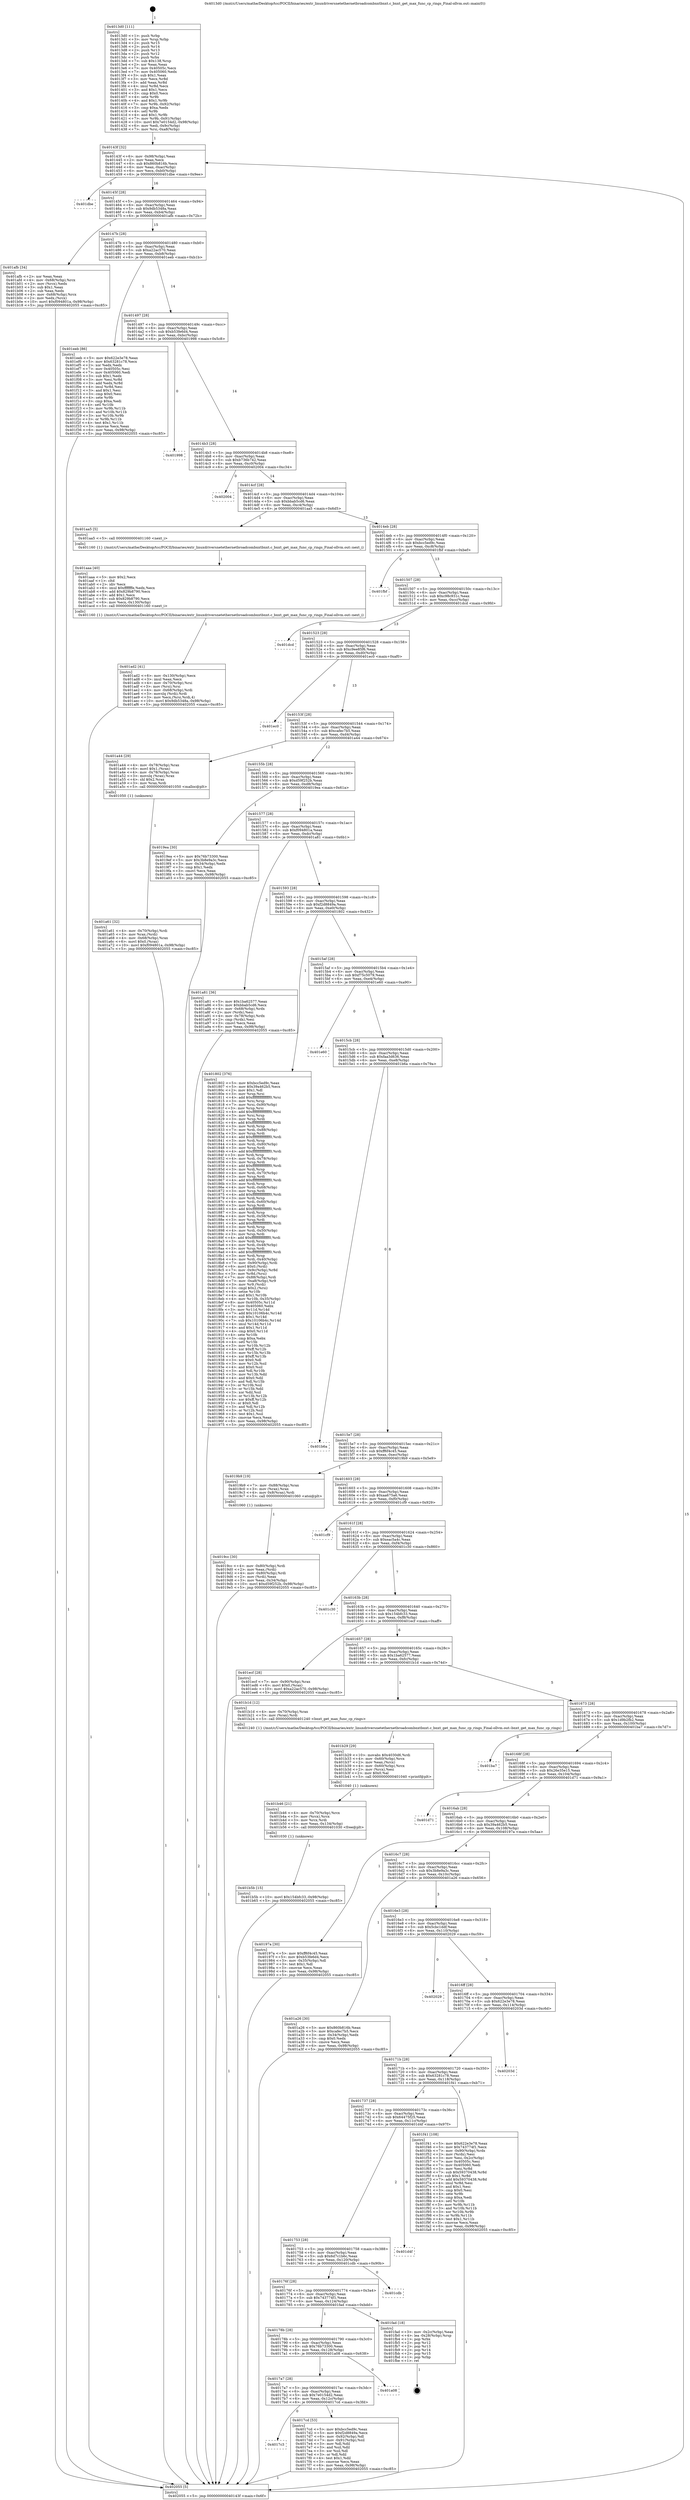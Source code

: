 digraph "0x4013d0" {
  label = "0x4013d0 (/mnt/c/Users/mathe/Desktop/tcc/POCII/binaries/extr_linuxdriversnetethernetbroadcombnxtbnxt.c_bnxt_get_max_func_cp_rings_Final-ollvm.out::main(0))"
  labelloc = "t"
  node[shape=record]

  Entry [label="",width=0.3,height=0.3,shape=circle,fillcolor=black,style=filled]
  "0x40143f" [label="{
     0x40143f [32]\l
     | [instrs]\l
     &nbsp;&nbsp;0x40143f \<+6\>: mov -0x98(%rbp),%eax\l
     &nbsp;&nbsp;0x401445 \<+2\>: mov %eax,%ecx\l
     &nbsp;&nbsp;0x401447 \<+6\>: sub $0x860b816b,%ecx\l
     &nbsp;&nbsp;0x40144d \<+6\>: mov %eax,-0xac(%rbp)\l
     &nbsp;&nbsp;0x401453 \<+6\>: mov %ecx,-0xb0(%rbp)\l
     &nbsp;&nbsp;0x401459 \<+6\>: je 0000000000401dbe \<main+0x9ee\>\l
  }"]
  "0x401dbe" [label="{
     0x401dbe\l
  }", style=dashed]
  "0x40145f" [label="{
     0x40145f [28]\l
     | [instrs]\l
     &nbsp;&nbsp;0x40145f \<+5\>: jmp 0000000000401464 \<main+0x94\>\l
     &nbsp;&nbsp;0x401464 \<+6\>: mov -0xac(%rbp),%eax\l
     &nbsp;&nbsp;0x40146a \<+5\>: sub $0x9db5348a,%eax\l
     &nbsp;&nbsp;0x40146f \<+6\>: mov %eax,-0xb4(%rbp)\l
     &nbsp;&nbsp;0x401475 \<+6\>: je 0000000000401afb \<main+0x72b\>\l
  }"]
  Exit [label="",width=0.3,height=0.3,shape=circle,fillcolor=black,style=filled,peripheries=2]
  "0x401afb" [label="{
     0x401afb [34]\l
     | [instrs]\l
     &nbsp;&nbsp;0x401afb \<+2\>: xor %eax,%eax\l
     &nbsp;&nbsp;0x401afd \<+4\>: mov -0x68(%rbp),%rcx\l
     &nbsp;&nbsp;0x401b01 \<+2\>: mov (%rcx),%edx\l
     &nbsp;&nbsp;0x401b03 \<+3\>: sub $0x1,%eax\l
     &nbsp;&nbsp;0x401b06 \<+2\>: sub %eax,%edx\l
     &nbsp;&nbsp;0x401b08 \<+4\>: mov -0x68(%rbp),%rcx\l
     &nbsp;&nbsp;0x401b0c \<+2\>: mov %edx,(%rcx)\l
     &nbsp;&nbsp;0x401b0e \<+10\>: movl $0xf094801a,-0x98(%rbp)\l
     &nbsp;&nbsp;0x401b18 \<+5\>: jmp 0000000000402055 \<main+0xc85\>\l
  }"]
  "0x40147b" [label="{
     0x40147b [28]\l
     | [instrs]\l
     &nbsp;&nbsp;0x40147b \<+5\>: jmp 0000000000401480 \<main+0xb0\>\l
     &nbsp;&nbsp;0x401480 \<+6\>: mov -0xac(%rbp),%eax\l
     &nbsp;&nbsp;0x401486 \<+5\>: sub $0xa22ac570,%eax\l
     &nbsp;&nbsp;0x40148b \<+6\>: mov %eax,-0xb8(%rbp)\l
     &nbsp;&nbsp;0x401491 \<+6\>: je 0000000000401eeb \<main+0xb1b\>\l
  }"]
  "0x401b5b" [label="{
     0x401b5b [15]\l
     | [instrs]\l
     &nbsp;&nbsp;0x401b5b \<+10\>: movl $0x154bfc33,-0x98(%rbp)\l
     &nbsp;&nbsp;0x401b65 \<+5\>: jmp 0000000000402055 \<main+0xc85\>\l
  }"]
  "0x401eeb" [label="{
     0x401eeb [86]\l
     | [instrs]\l
     &nbsp;&nbsp;0x401eeb \<+5\>: mov $0x622e3e78,%eax\l
     &nbsp;&nbsp;0x401ef0 \<+5\>: mov $0x63281c78,%ecx\l
     &nbsp;&nbsp;0x401ef5 \<+2\>: xor %edx,%edx\l
     &nbsp;&nbsp;0x401ef7 \<+7\>: mov 0x40505c,%esi\l
     &nbsp;&nbsp;0x401efe \<+7\>: mov 0x405060,%edi\l
     &nbsp;&nbsp;0x401f05 \<+3\>: sub $0x1,%edx\l
     &nbsp;&nbsp;0x401f08 \<+3\>: mov %esi,%r8d\l
     &nbsp;&nbsp;0x401f0b \<+3\>: add %edx,%r8d\l
     &nbsp;&nbsp;0x401f0e \<+4\>: imul %r8d,%esi\l
     &nbsp;&nbsp;0x401f12 \<+3\>: and $0x1,%esi\l
     &nbsp;&nbsp;0x401f15 \<+3\>: cmp $0x0,%esi\l
     &nbsp;&nbsp;0x401f18 \<+4\>: sete %r9b\l
     &nbsp;&nbsp;0x401f1c \<+3\>: cmp $0xa,%edi\l
     &nbsp;&nbsp;0x401f1f \<+4\>: setl %r10b\l
     &nbsp;&nbsp;0x401f23 \<+3\>: mov %r9b,%r11b\l
     &nbsp;&nbsp;0x401f26 \<+3\>: and %r10b,%r11b\l
     &nbsp;&nbsp;0x401f29 \<+3\>: xor %r10b,%r9b\l
     &nbsp;&nbsp;0x401f2c \<+3\>: or %r9b,%r11b\l
     &nbsp;&nbsp;0x401f2f \<+4\>: test $0x1,%r11b\l
     &nbsp;&nbsp;0x401f33 \<+3\>: cmovne %ecx,%eax\l
     &nbsp;&nbsp;0x401f36 \<+6\>: mov %eax,-0x98(%rbp)\l
     &nbsp;&nbsp;0x401f3c \<+5\>: jmp 0000000000402055 \<main+0xc85\>\l
  }"]
  "0x401497" [label="{
     0x401497 [28]\l
     | [instrs]\l
     &nbsp;&nbsp;0x401497 \<+5\>: jmp 000000000040149c \<main+0xcc\>\l
     &nbsp;&nbsp;0x40149c \<+6\>: mov -0xac(%rbp),%eax\l
     &nbsp;&nbsp;0x4014a2 \<+5\>: sub $0xb53fe6d4,%eax\l
     &nbsp;&nbsp;0x4014a7 \<+6\>: mov %eax,-0xbc(%rbp)\l
     &nbsp;&nbsp;0x4014ad \<+6\>: je 0000000000401998 \<main+0x5c8\>\l
  }"]
  "0x401b46" [label="{
     0x401b46 [21]\l
     | [instrs]\l
     &nbsp;&nbsp;0x401b46 \<+4\>: mov -0x70(%rbp),%rcx\l
     &nbsp;&nbsp;0x401b4a \<+3\>: mov (%rcx),%rcx\l
     &nbsp;&nbsp;0x401b4d \<+3\>: mov %rcx,%rdi\l
     &nbsp;&nbsp;0x401b50 \<+6\>: mov %eax,-0x134(%rbp)\l
     &nbsp;&nbsp;0x401b56 \<+5\>: call 0000000000401030 \<free@plt\>\l
     | [calls]\l
     &nbsp;&nbsp;0x401030 \{1\} (unknown)\l
  }"]
  "0x401998" [label="{
     0x401998\l
  }", style=dashed]
  "0x4014b3" [label="{
     0x4014b3 [28]\l
     | [instrs]\l
     &nbsp;&nbsp;0x4014b3 \<+5\>: jmp 00000000004014b8 \<main+0xe8\>\l
     &nbsp;&nbsp;0x4014b8 \<+6\>: mov -0xac(%rbp),%eax\l
     &nbsp;&nbsp;0x4014be \<+5\>: sub $0xb736b742,%eax\l
     &nbsp;&nbsp;0x4014c3 \<+6\>: mov %eax,-0xc0(%rbp)\l
     &nbsp;&nbsp;0x4014c9 \<+6\>: je 0000000000402004 \<main+0xc34\>\l
  }"]
  "0x401b29" [label="{
     0x401b29 [29]\l
     | [instrs]\l
     &nbsp;&nbsp;0x401b29 \<+10\>: movabs $0x4030d6,%rdi\l
     &nbsp;&nbsp;0x401b33 \<+4\>: mov -0x60(%rbp),%rcx\l
     &nbsp;&nbsp;0x401b37 \<+2\>: mov %eax,(%rcx)\l
     &nbsp;&nbsp;0x401b39 \<+4\>: mov -0x60(%rbp),%rcx\l
     &nbsp;&nbsp;0x401b3d \<+2\>: mov (%rcx),%esi\l
     &nbsp;&nbsp;0x401b3f \<+2\>: mov $0x0,%al\l
     &nbsp;&nbsp;0x401b41 \<+5\>: call 0000000000401040 \<printf@plt\>\l
     | [calls]\l
     &nbsp;&nbsp;0x401040 \{1\} (unknown)\l
  }"]
  "0x402004" [label="{
     0x402004\l
  }", style=dashed]
  "0x4014cf" [label="{
     0x4014cf [28]\l
     | [instrs]\l
     &nbsp;&nbsp;0x4014cf \<+5\>: jmp 00000000004014d4 \<main+0x104\>\l
     &nbsp;&nbsp;0x4014d4 \<+6\>: mov -0xac(%rbp),%eax\l
     &nbsp;&nbsp;0x4014da \<+5\>: sub $0xbbab5cd6,%eax\l
     &nbsp;&nbsp;0x4014df \<+6\>: mov %eax,-0xc4(%rbp)\l
     &nbsp;&nbsp;0x4014e5 \<+6\>: je 0000000000401aa5 \<main+0x6d5\>\l
  }"]
  "0x401ad2" [label="{
     0x401ad2 [41]\l
     | [instrs]\l
     &nbsp;&nbsp;0x401ad2 \<+6\>: mov -0x130(%rbp),%ecx\l
     &nbsp;&nbsp;0x401ad8 \<+3\>: imul %eax,%ecx\l
     &nbsp;&nbsp;0x401adb \<+4\>: mov -0x70(%rbp),%rsi\l
     &nbsp;&nbsp;0x401adf \<+3\>: mov (%rsi),%rsi\l
     &nbsp;&nbsp;0x401ae2 \<+4\>: mov -0x68(%rbp),%rdi\l
     &nbsp;&nbsp;0x401ae6 \<+3\>: movslq (%rdi),%rdi\l
     &nbsp;&nbsp;0x401ae9 \<+3\>: mov %ecx,(%rsi,%rdi,4)\l
     &nbsp;&nbsp;0x401aec \<+10\>: movl $0x9db5348a,-0x98(%rbp)\l
     &nbsp;&nbsp;0x401af6 \<+5\>: jmp 0000000000402055 \<main+0xc85\>\l
  }"]
  "0x401aa5" [label="{
     0x401aa5 [5]\l
     | [instrs]\l
     &nbsp;&nbsp;0x401aa5 \<+5\>: call 0000000000401160 \<next_i\>\l
     | [calls]\l
     &nbsp;&nbsp;0x401160 \{1\} (/mnt/c/Users/mathe/Desktop/tcc/POCII/binaries/extr_linuxdriversnetethernetbroadcombnxtbnxt.c_bnxt_get_max_func_cp_rings_Final-ollvm.out::next_i)\l
  }"]
  "0x4014eb" [label="{
     0x4014eb [28]\l
     | [instrs]\l
     &nbsp;&nbsp;0x4014eb \<+5\>: jmp 00000000004014f0 \<main+0x120\>\l
     &nbsp;&nbsp;0x4014f0 \<+6\>: mov -0xac(%rbp),%eax\l
     &nbsp;&nbsp;0x4014f6 \<+5\>: sub $0xbcc5ed9c,%eax\l
     &nbsp;&nbsp;0x4014fb \<+6\>: mov %eax,-0xc8(%rbp)\l
     &nbsp;&nbsp;0x401501 \<+6\>: je 0000000000401fbf \<main+0xbef\>\l
  }"]
  "0x401aaa" [label="{
     0x401aaa [40]\l
     | [instrs]\l
     &nbsp;&nbsp;0x401aaa \<+5\>: mov $0x2,%ecx\l
     &nbsp;&nbsp;0x401aaf \<+1\>: cltd\l
     &nbsp;&nbsp;0x401ab0 \<+2\>: idiv %ecx\l
     &nbsp;&nbsp;0x401ab2 \<+6\>: imul $0xfffffffe,%edx,%ecx\l
     &nbsp;&nbsp;0x401ab8 \<+6\>: add $0x829b8790,%ecx\l
     &nbsp;&nbsp;0x401abe \<+3\>: add $0x1,%ecx\l
     &nbsp;&nbsp;0x401ac1 \<+6\>: sub $0x829b8790,%ecx\l
     &nbsp;&nbsp;0x401ac7 \<+6\>: mov %ecx,-0x130(%rbp)\l
     &nbsp;&nbsp;0x401acd \<+5\>: call 0000000000401160 \<next_i\>\l
     | [calls]\l
     &nbsp;&nbsp;0x401160 \{1\} (/mnt/c/Users/mathe/Desktop/tcc/POCII/binaries/extr_linuxdriversnetethernetbroadcombnxtbnxt.c_bnxt_get_max_func_cp_rings_Final-ollvm.out::next_i)\l
  }"]
  "0x401fbf" [label="{
     0x401fbf\l
  }", style=dashed]
  "0x401507" [label="{
     0x401507 [28]\l
     | [instrs]\l
     &nbsp;&nbsp;0x401507 \<+5\>: jmp 000000000040150c \<main+0x13c\>\l
     &nbsp;&nbsp;0x40150c \<+6\>: mov -0xac(%rbp),%eax\l
     &nbsp;&nbsp;0x401512 \<+5\>: sub $0xc98c931c,%eax\l
     &nbsp;&nbsp;0x401517 \<+6\>: mov %eax,-0xcc(%rbp)\l
     &nbsp;&nbsp;0x40151d \<+6\>: je 0000000000401dcd \<main+0x9fd\>\l
  }"]
  "0x401a61" [label="{
     0x401a61 [32]\l
     | [instrs]\l
     &nbsp;&nbsp;0x401a61 \<+4\>: mov -0x70(%rbp),%rdi\l
     &nbsp;&nbsp;0x401a65 \<+3\>: mov %rax,(%rdi)\l
     &nbsp;&nbsp;0x401a68 \<+4\>: mov -0x68(%rbp),%rax\l
     &nbsp;&nbsp;0x401a6c \<+6\>: movl $0x0,(%rax)\l
     &nbsp;&nbsp;0x401a72 \<+10\>: movl $0xf094801a,-0x98(%rbp)\l
     &nbsp;&nbsp;0x401a7c \<+5\>: jmp 0000000000402055 \<main+0xc85\>\l
  }"]
  "0x401dcd" [label="{
     0x401dcd\l
  }", style=dashed]
  "0x401523" [label="{
     0x401523 [28]\l
     | [instrs]\l
     &nbsp;&nbsp;0x401523 \<+5\>: jmp 0000000000401528 \<main+0x158\>\l
     &nbsp;&nbsp;0x401528 \<+6\>: mov -0xac(%rbp),%eax\l
     &nbsp;&nbsp;0x40152e \<+5\>: sub $0xc9ee85f6,%eax\l
     &nbsp;&nbsp;0x401533 \<+6\>: mov %eax,-0xd0(%rbp)\l
     &nbsp;&nbsp;0x401539 \<+6\>: je 0000000000401ec0 \<main+0xaf0\>\l
  }"]
  "0x4019cc" [label="{
     0x4019cc [30]\l
     | [instrs]\l
     &nbsp;&nbsp;0x4019cc \<+4\>: mov -0x80(%rbp),%rdi\l
     &nbsp;&nbsp;0x4019d0 \<+2\>: mov %eax,(%rdi)\l
     &nbsp;&nbsp;0x4019d2 \<+4\>: mov -0x80(%rbp),%rdi\l
     &nbsp;&nbsp;0x4019d6 \<+2\>: mov (%rdi),%eax\l
     &nbsp;&nbsp;0x4019d8 \<+3\>: mov %eax,-0x34(%rbp)\l
     &nbsp;&nbsp;0x4019db \<+10\>: movl $0xd59f252b,-0x98(%rbp)\l
     &nbsp;&nbsp;0x4019e5 \<+5\>: jmp 0000000000402055 \<main+0xc85\>\l
  }"]
  "0x401ec0" [label="{
     0x401ec0\l
  }", style=dashed]
  "0x40153f" [label="{
     0x40153f [28]\l
     | [instrs]\l
     &nbsp;&nbsp;0x40153f \<+5\>: jmp 0000000000401544 \<main+0x174\>\l
     &nbsp;&nbsp;0x401544 \<+6\>: mov -0xac(%rbp),%eax\l
     &nbsp;&nbsp;0x40154a \<+5\>: sub $0xcafec7b5,%eax\l
     &nbsp;&nbsp;0x40154f \<+6\>: mov %eax,-0xd4(%rbp)\l
     &nbsp;&nbsp;0x401555 \<+6\>: je 0000000000401a44 \<main+0x674\>\l
  }"]
  "0x4013d0" [label="{
     0x4013d0 [111]\l
     | [instrs]\l
     &nbsp;&nbsp;0x4013d0 \<+1\>: push %rbp\l
     &nbsp;&nbsp;0x4013d1 \<+3\>: mov %rsp,%rbp\l
     &nbsp;&nbsp;0x4013d4 \<+2\>: push %r15\l
     &nbsp;&nbsp;0x4013d6 \<+2\>: push %r14\l
     &nbsp;&nbsp;0x4013d8 \<+2\>: push %r13\l
     &nbsp;&nbsp;0x4013da \<+2\>: push %r12\l
     &nbsp;&nbsp;0x4013dc \<+1\>: push %rbx\l
     &nbsp;&nbsp;0x4013dd \<+7\>: sub $0x138,%rsp\l
     &nbsp;&nbsp;0x4013e4 \<+2\>: xor %eax,%eax\l
     &nbsp;&nbsp;0x4013e6 \<+7\>: mov 0x40505c,%ecx\l
     &nbsp;&nbsp;0x4013ed \<+7\>: mov 0x405060,%edx\l
     &nbsp;&nbsp;0x4013f4 \<+3\>: sub $0x1,%eax\l
     &nbsp;&nbsp;0x4013f7 \<+3\>: mov %ecx,%r8d\l
     &nbsp;&nbsp;0x4013fa \<+3\>: add %eax,%r8d\l
     &nbsp;&nbsp;0x4013fd \<+4\>: imul %r8d,%ecx\l
     &nbsp;&nbsp;0x401401 \<+3\>: and $0x1,%ecx\l
     &nbsp;&nbsp;0x401404 \<+3\>: cmp $0x0,%ecx\l
     &nbsp;&nbsp;0x401407 \<+4\>: sete %r9b\l
     &nbsp;&nbsp;0x40140b \<+4\>: and $0x1,%r9b\l
     &nbsp;&nbsp;0x40140f \<+7\>: mov %r9b,-0x92(%rbp)\l
     &nbsp;&nbsp;0x401416 \<+3\>: cmp $0xa,%edx\l
     &nbsp;&nbsp;0x401419 \<+4\>: setl %r9b\l
     &nbsp;&nbsp;0x40141d \<+4\>: and $0x1,%r9b\l
     &nbsp;&nbsp;0x401421 \<+7\>: mov %r9b,-0x91(%rbp)\l
     &nbsp;&nbsp;0x401428 \<+10\>: movl $0x7e0154d2,-0x98(%rbp)\l
     &nbsp;&nbsp;0x401432 \<+6\>: mov %edi,-0x9c(%rbp)\l
     &nbsp;&nbsp;0x401438 \<+7\>: mov %rsi,-0xa8(%rbp)\l
  }"]
  "0x401a44" [label="{
     0x401a44 [29]\l
     | [instrs]\l
     &nbsp;&nbsp;0x401a44 \<+4\>: mov -0x78(%rbp),%rax\l
     &nbsp;&nbsp;0x401a48 \<+6\>: movl $0x1,(%rax)\l
     &nbsp;&nbsp;0x401a4e \<+4\>: mov -0x78(%rbp),%rax\l
     &nbsp;&nbsp;0x401a52 \<+3\>: movslq (%rax),%rax\l
     &nbsp;&nbsp;0x401a55 \<+4\>: shl $0x2,%rax\l
     &nbsp;&nbsp;0x401a59 \<+3\>: mov %rax,%rdi\l
     &nbsp;&nbsp;0x401a5c \<+5\>: call 0000000000401050 \<malloc@plt\>\l
     | [calls]\l
     &nbsp;&nbsp;0x401050 \{1\} (unknown)\l
  }"]
  "0x40155b" [label="{
     0x40155b [28]\l
     | [instrs]\l
     &nbsp;&nbsp;0x40155b \<+5\>: jmp 0000000000401560 \<main+0x190\>\l
     &nbsp;&nbsp;0x401560 \<+6\>: mov -0xac(%rbp),%eax\l
     &nbsp;&nbsp;0x401566 \<+5\>: sub $0xd59f252b,%eax\l
     &nbsp;&nbsp;0x40156b \<+6\>: mov %eax,-0xd8(%rbp)\l
     &nbsp;&nbsp;0x401571 \<+6\>: je 00000000004019ea \<main+0x61a\>\l
  }"]
  "0x402055" [label="{
     0x402055 [5]\l
     | [instrs]\l
     &nbsp;&nbsp;0x402055 \<+5\>: jmp 000000000040143f \<main+0x6f\>\l
  }"]
  "0x4019ea" [label="{
     0x4019ea [30]\l
     | [instrs]\l
     &nbsp;&nbsp;0x4019ea \<+5\>: mov $0x76b73300,%eax\l
     &nbsp;&nbsp;0x4019ef \<+5\>: mov $0x3b8e9a3c,%ecx\l
     &nbsp;&nbsp;0x4019f4 \<+3\>: mov -0x34(%rbp),%edx\l
     &nbsp;&nbsp;0x4019f7 \<+3\>: cmp $0x1,%edx\l
     &nbsp;&nbsp;0x4019fa \<+3\>: cmovl %ecx,%eax\l
     &nbsp;&nbsp;0x4019fd \<+6\>: mov %eax,-0x98(%rbp)\l
     &nbsp;&nbsp;0x401a03 \<+5\>: jmp 0000000000402055 \<main+0xc85\>\l
  }"]
  "0x401577" [label="{
     0x401577 [28]\l
     | [instrs]\l
     &nbsp;&nbsp;0x401577 \<+5\>: jmp 000000000040157c \<main+0x1ac\>\l
     &nbsp;&nbsp;0x40157c \<+6\>: mov -0xac(%rbp),%eax\l
     &nbsp;&nbsp;0x401582 \<+5\>: sub $0xf094801a,%eax\l
     &nbsp;&nbsp;0x401587 \<+6\>: mov %eax,-0xdc(%rbp)\l
     &nbsp;&nbsp;0x40158d \<+6\>: je 0000000000401a81 \<main+0x6b1\>\l
  }"]
  "0x4017c3" [label="{
     0x4017c3\l
  }", style=dashed]
  "0x401a81" [label="{
     0x401a81 [36]\l
     | [instrs]\l
     &nbsp;&nbsp;0x401a81 \<+5\>: mov $0x1ba62577,%eax\l
     &nbsp;&nbsp;0x401a86 \<+5\>: mov $0xbbab5cd6,%ecx\l
     &nbsp;&nbsp;0x401a8b \<+4\>: mov -0x68(%rbp),%rdx\l
     &nbsp;&nbsp;0x401a8f \<+2\>: mov (%rdx),%esi\l
     &nbsp;&nbsp;0x401a91 \<+4\>: mov -0x78(%rbp),%rdx\l
     &nbsp;&nbsp;0x401a95 \<+2\>: cmp (%rdx),%esi\l
     &nbsp;&nbsp;0x401a97 \<+3\>: cmovl %ecx,%eax\l
     &nbsp;&nbsp;0x401a9a \<+6\>: mov %eax,-0x98(%rbp)\l
     &nbsp;&nbsp;0x401aa0 \<+5\>: jmp 0000000000402055 \<main+0xc85\>\l
  }"]
  "0x401593" [label="{
     0x401593 [28]\l
     | [instrs]\l
     &nbsp;&nbsp;0x401593 \<+5\>: jmp 0000000000401598 \<main+0x1c8\>\l
     &nbsp;&nbsp;0x401598 \<+6\>: mov -0xac(%rbp),%eax\l
     &nbsp;&nbsp;0x40159e \<+5\>: sub $0xf2d8849a,%eax\l
     &nbsp;&nbsp;0x4015a3 \<+6\>: mov %eax,-0xe0(%rbp)\l
     &nbsp;&nbsp;0x4015a9 \<+6\>: je 0000000000401802 \<main+0x432\>\l
  }"]
  "0x4017cd" [label="{
     0x4017cd [53]\l
     | [instrs]\l
     &nbsp;&nbsp;0x4017cd \<+5\>: mov $0xbcc5ed9c,%eax\l
     &nbsp;&nbsp;0x4017d2 \<+5\>: mov $0xf2d8849a,%ecx\l
     &nbsp;&nbsp;0x4017d7 \<+6\>: mov -0x92(%rbp),%dl\l
     &nbsp;&nbsp;0x4017dd \<+7\>: mov -0x91(%rbp),%sil\l
     &nbsp;&nbsp;0x4017e4 \<+3\>: mov %dl,%dil\l
     &nbsp;&nbsp;0x4017e7 \<+3\>: and %sil,%dil\l
     &nbsp;&nbsp;0x4017ea \<+3\>: xor %sil,%dl\l
     &nbsp;&nbsp;0x4017ed \<+3\>: or %dl,%dil\l
     &nbsp;&nbsp;0x4017f0 \<+4\>: test $0x1,%dil\l
     &nbsp;&nbsp;0x4017f4 \<+3\>: cmovne %ecx,%eax\l
     &nbsp;&nbsp;0x4017f7 \<+6\>: mov %eax,-0x98(%rbp)\l
     &nbsp;&nbsp;0x4017fd \<+5\>: jmp 0000000000402055 \<main+0xc85\>\l
  }"]
  "0x401802" [label="{
     0x401802 [376]\l
     | [instrs]\l
     &nbsp;&nbsp;0x401802 \<+5\>: mov $0xbcc5ed9c,%eax\l
     &nbsp;&nbsp;0x401807 \<+5\>: mov $0x39a462b5,%ecx\l
     &nbsp;&nbsp;0x40180c \<+2\>: mov $0x1,%dl\l
     &nbsp;&nbsp;0x40180e \<+3\>: mov %rsp,%rsi\l
     &nbsp;&nbsp;0x401811 \<+4\>: add $0xfffffffffffffff0,%rsi\l
     &nbsp;&nbsp;0x401815 \<+3\>: mov %rsi,%rsp\l
     &nbsp;&nbsp;0x401818 \<+7\>: mov %rsi,-0x90(%rbp)\l
     &nbsp;&nbsp;0x40181f \<+3\>: mov %rsp,%rsi\l
     &nbsp;&nbsp;0x401822 \<+4\>: add $0xfffffffffffffff0,%rsi\l
     &nbsp;&nbsp;0x401826 \<+3\>: mov %rsi,%rsp\l
     &nbsp;&nbsp;0x401829 \<+3\>: mov %rsp,%rdi\l
     &nbsp;&nbsp;0x40182c \<+4\>: add $0xfffffffffffffff0,%rdi\l
     &nbsp;&nbsp;0x401830 \<+3\>: mov %rdi,%rsp\l
     &nbsp;&nbsp;0x401833 \<+7\>: mov %rdi,-0x88(%rbp)\l
     &nbsp;&nbsp;0x40183a \<+3\>: mov %rsp,%rdi\l
     &nbsp;&nbsp;0x40183d \<+4\>: add $0xfffffffffffffff0,%rdi\l
     &nbsp;&nbsp;0x401841 \<+3\>: mov %rdi,%rsp\l
     &nbsp;&nbsp;0x401844 \<+4\>: mov %rdi,-0x80(%rbp)\l
     &nbsp;&nbsp;0x401848 \<+3\>: mov %rsp,%rdi\l
     &nbsp;&nbsp;0x40184b \<+4\>: add $0xfffffffffffffff0,%rdi\l
     &nbsp;&nbsp;0x40184f \<+3\>: mov %rdi,%rsp\l
     &nbsp;&nbsp;0x401852 \<+4\>: mov %rdi,-0x78(%rbp)\l
     &nbsp;&nbsp;0x401856 \<+3\>: mov %rsp,%rdi\l
     &nbsp;&nbsp;0x401859 \<+4\>: add $0xfffffffffffffff0,%rdi\l
     &nbsp;&nbsp;0x40185d \<+3\>: mov %rdi,%rsp\l
     &nbsp;&nbsp;0x401860 \<+4\>: mov %rdi,-0x70(%rbp)\l
     &nbsp;&nbsp;0x401864 \<+3\>: mov %rsp,%rdi\l
     &nbsp;&nbsp;0x401867 \<+4\>: add $0xfffffffffffffff0,%rdi\l
     &nbsp;&nbsp;0x40186b \<+3\>: mov %rdi,%rsp\l
     &nbsp;&nbsp;0x40186e \<+4\>: mov %rdi,-0x68(%rbp)\l
     &nbsp;&nbsp;0x401872 \<+3\>: mov %rsp,%rdi\l
     &nbsp;&nbsp;0x401875 \<+4\>: add $0xfffffffffffffff0,%rdi\l
     &nbsp;&nbsp;0x401879 \<+3\>: mov %rdi,%rsp\l
     &nbsp;&nbsp;0x40187c \<+4\>: mov %rdi,-0x60(%rbp)\l
     &nbsp;&nbsp;0x401880 \<+3\>: mov %rsp,%rdi\l
     &nbsp;&nbsp;0x401883 \<+4\>: add $0xfffffffffffffff0,%rdi\l
     &nbsp;&nbsp;0x401887 \<+3\>: mov %rdi,%rsp\l
     &nbsp;&nbsp;0x40188a \<+4\>: mov %rdi,-0x58(%rbp)\l
     &nbsp;&nbsp;0x40188e \<+3\>: mov %rsp,%rdi\l
     &nbsp;&nbsp;0x401891 \<+4\>: add $0xfffffffffffffff0,%rdi\l
     &nbsp;&nbsp;0x401895 \<+3\>: mov %rdi,%rsp\l
     &nbsp;&nbsp;0x401898 \<+4\>: mov %rdi,-0x50(%rbp)\l
     &nbsp;&nbsp;0x40189c \<+3\>: mov %rsp,%rdi\l
     &nbsp;&nbsp;0x40189f \<+4\>: add $0xfffffffffffffff0,%rdi\l
     &nbsp;&nbsp;0x4018a3 \<+3\>: mov %rdi,%rsp\l
     &nbsp;&nbsp;0x4018a6 \<+4\>: mov %rdi,-0x48(%rbp)\l
     &nbsp;&nbsp;0x4018aa \<+3\>: mov %rsp,%rdi\l
     &nbsp;&nbsp;0x4018ad \<+4\>: add $0xfffffffffffffff0,%rdi\l
     &nbsp;&nbsp;0x4018b1 \<+3\>: mov %rdi,%rsp\l
     &nbsp;&nbsp;0x4018b4 \<+4\>: mov %rdi,-0x40(%rbp)\l
     &nbsp;&nbsp;0x4018b8 \<+7\>: mov -0x90(%rbp),%rdi\l
     &nbsp;&nbsp;0x4018bf \<+6\>: movl $0x0,(%rdi)\l
     &nbsp;&nbsp;0x4018c5 \<+7\>: mov -0x9c(%rbp),%r8d\l
     &nbsp;&nbsp;0x4018cc \<+3\>: mov %r8d,(%rsi)\l
     &nbsp;&nbsp;0x4018cf \<+7\>: mov -0x88(%rbp),%rdi\l
     &nbsp;&nbsp;0x4018d6 \<+7\>: mov -0xa8(%rbp),%r9\l
     &nbsp;&nbsp;0x4018dd \<+3\>: mov %r9,(%rdi)\l
     &nbsp;&nbsp;0x4018e0 \<+3\>: cmpl $0x2,(%rsi)\l
     &nbsp;&nbsp;0x4018e3 \<+4\>: setne %r10b\l
     &nbsp;&nbsp;0x4018e7 \<+4\>: and $0x1,%r10b\l
     &nbsp;&nbsp;0x4018eb \<+4\>: mov %r10b,-0x35(%rbp)\l
     &nbsp;&nbsp;0x4018ef \<+8\>: mov 0x40505c,%r11d\l
     &nbsp;&nbsp;0x4018f7 \<+7\>: mov 0x405060,%ebx\l
     &nbsp;&nbsp;0x4018fe \<+3\>: mov %r11d,%r14d\l
     &nbsp;&nbsp;0x401901 \<+7\>: add $0x10106b4c,%r14d\l
     &nbsp;&nbsp;0x401908 \<+4\>: sub $0x1,%r14d\l
     &nbsp;&nbsp;0x40190c \<+7\>: sub $0x10106b4c,%r14d\l
     &nbsp;&nbsp;0x401913 \<+4\>: imul %r14d,%r11d\l
     &nbsp;&nbsp;0x401917 \<+4\>: and $0x1,%r11d\l
     &nbsp;&nbsp;0x40191b \<+4\>: cmp $0x0,%r11d\l
     &nbsp;&nbsp;0x40191f \<+4\>: sete %r10b\l
     &nbsp;&nbsp;0x401923 \<+3\>: cmp $0xa,%ebx\l
     &nbsp;&nbsp;0x401926 \<+4\>: setl %r15b\l
     &nbsp;&nbsp;0x40192a \<+3\>: mov %r10b,%r12b\l
     &nbsp;&nbsp;0x40192d \<+4\>: xor $0xff,%r12b\l
     &nbsp;&nbsp;0x401931 \<+3\>: mov %r15b,%r13b\l
     &nbsp;&nbsp;0x401934 \<+4\>: xor $0xff,%r13b\l
     &nbsp;&nbsp;0x401938 \<+3\>: xor $0x0,%dl\l
     &nbsp;&nbsp;0x40193b \<+3\>: mov %r12b,%sil\l
     &nbsp;&nbsp;0x40193e \<+4\>: and $0x0,%sil\l
     &nbsp;&nbsp;0x401942 \<+3\>: and %dl,%r10b\l
     &nbsp;&nbsp;0x401945 \<+3\>: mov %r13b,%dil\l
     &nbsp;&nbsp;0x401948 \<+4\>: and $0x0,%dil\l
     &nbsp;&nbsp;0x40194c \<+3\>: and %dl,%r15b\l
     &nbsp;&nbsp;0x40194f \<+3\>: or %r10b,%sil\l
     &nbsp;&nbsp;0x401952 \<+3\>: or %r15b,%dil\l
     &nbsp;&nbsp;0x401955 \<+3\>: xor %dil,%sil\l
     &nbsp;&nbsp;0x401958 \<+3\>: or %r13b,%r12b\l
     &nbsp;&nbsp;0x40195b \<+4\>: xor $0xff,%r12b\l
     &nbsp;&nbsp;0x40195f \<+3\>: or $0x0,%dl\l
     &nbsp;&nbsp;0x401962 \<+3\>: and %dl,%r12b\l
     &nbsp;&nbsp;0x401965 \<+3\>: or %r12b,%sil\l
     &nbsp;&nbsp;0x401968 \<+4\>: test $0x1,%sil\l
     &nbsp;&nbsp;0x40196c \<+3\>: cmovne %ecx,%eax\l
     &nbsp;&nbsp;0x40196f \<+6\>: mov %eax,-0x98(%rbp)\l
     &nbsp;&nbsp;0x401975 \<+5\>: jmp 0000000000402055 \<main+0xc85\>\l
  }"]
  "0x4015af" [label="{
     0x4015af [28]\l
     | [instrs]\l
     &nbsp;&nbsp;0x4015af \<+5\>: jmp 00000000004015b4 \<main+0x1e4\>\l
     &nbsp;&nbsp;0x4015b4 \<+6\>: mov -0xac(%rbp),%eax\l
     &nbsp;&nbsp;0x4015ba \<+5\>: sub $0xf75c5079,%eax\l
     &nbsp;&nbsp;0x4015bf \<+6\>: mov %eax,-0xe4(%rbp)\l
     &nbsp;&nbsp;0x4015c5 \<+6\>: je 0000000000401e60 \<main+0xa90\>\l
  }"]
  "0x4017a7" [label="{
     0x4017a7 [28]\l
     | [instrs]\l
     &nbsp;&nbsp;0x4017a7 \<+5\>: jmp 00000000004017ac \<main+0x3dc\>\l
     &nbsp;&nbsp;0x4017ac \<+6\>: mov -0xac(%rbp),%eax\l
     &nbsp;&nbsp;0x4017b2 \<+5\>: sub $0x7e0154d2,%eax\l
     &nbsp;&nbsp;0x4017b7 \<+6\>: mov %eax,-0x12c(%rbp)\l
     &nbsp;&nbsp;0x4017bd \<+6\>: je 00000000004017cd \<main+0x3fd\>\l
  }"]
  "0x401e60" [label="{
     0x401e60\l
  }", style=dashed]
  "0x4015cb" [label="{
     0x4015cb [28]\l
     | [instrs]\l
     &nbsp;&nbsp;0x4015cb \<+5\>: jmp 00000000004015d0 \<main+0x200\>\l
     &nbsp;&nbsp;0x4015d0 \<+6\>: mov -0xac(%rbp),%eax\l
     &nbsp;&nbsp;0x4015d6 \<+5\>: sub $0xfaa3d636,%eax\l
     &nbsp;&nbsp;0x4015db \<+6\>: mov %eax,-0xe8(%rbp)\l
     &nbsp;&nbsp;0x4015e1 \<+6\>: je 0000000000401b6a \<main+0x79a\>\l
  }"]
  "0x401a08" [label="{
     0x401a08\l
  }", style=dashed]
  "0x401b6a" [label="{
     0x401b6a\l
  }", style=dashed]
  "0x4015e7" [label="{
     0x4015e7 [28]\l
     | [instrs]\l
     &nbsp;&nbsp;0x4015e7 \<+5\>: jmp 00000000004015ec \<main+0x21c\>\l
     &nbsp;&nbsp;0x4015ec \<+6\>: mov -0xac(%rbp),%eax\l
     &nbsp;&nbsp;0x4015f2 \<+5\>: sub $0xff6f4c45,%eax\l
     &nbsp;&nbsp;0x4015f7 \<+6\>: mov %eax,-0xec(%rbp)\l
     &nbsp;&nbsp;0x4015fd \<+6\>: je 00000000004019b9 \<main+0x5e9\>\l
  }"]
  "0x40178b" [label="{
     0x40178b [28]\l
     | [instrs]\l
     &nbsp;&nbsp;0x40178b \<+5\>: jmp 0000000000401790 \<main+0x3c0\>\l
     &nbsp;&nbsp;0x401790 \<+6\>: mov -0xac(%rbp),%eax\l
     &nbsp;&nbsp;0x401796 \<+5\>: sub $0x76b73300,%eax\l
     &nbsp;&nbsp;0x40179b \<+6\>: mov %eax,-0x128(%rbp)\l
     &nbsp;&nbsp;0x4017a1 \<+6\>: je 0000000000401a08 \<main+0x638\>\l
  }"]
  "0x4019b9" [label="{
     0x4019b9 [19]\l
     | [instrs]\l
     &nbsp;&nbsp;0x4019b9 \<+7\>: mov -0x88(%rbp),%rax\l
     &nbsp;&nbsp;0x4019c0 \<+3\>: mov (%rax),%rax\l
     &nbsp;&nbsp;0x4019c3 \<+4\>: mov 0x8(%rax),%rdi\l
     &nbsp;&nbsp;0x4019c7 \<+5\>: call 0000000000401060 \<atoi@plt\>\l
     | [calls]\l
     &nbsp;&nbsp;0x401060 \{1\} (unknown)\l
  }"]
  "0x401603" [label="{
     0x401603 [28]\l
     | [instrs]\l
     &nbsp;&nbsp;0x401603 \<+5\>: jmp 0000000000401608 \<main+0x238\>\l
     &nbsp;&nbsp;0x401608 \<+6\>: mov -0xac(%rbp),%eax\l
     &nbsp;&nbsp;0x40160e \<+5\>: sub $0xaa675a6,%eax\l
     &nbsp;&nbsp;0x401613 \<+6\>: mov %eax,-0xf0(%rbp)\l
     &nbsp;&nbsp;0x401619 \<+6\>: je 0000000000401cf9 \<main+0x929\>\l
  }"]
  "0x401fad" [label="{
     0x401fad [18]\l
     | [instrs]\l
     &nbsp;&nbsp;0x401fad \<+3\>: mov -0x2c(%rbp),%eax\l
     &nbsp;&nbsp;0x401fb0 \<+4\>: lea -0x28(%rbp),%rsp\l
     &nbsp;&nbsp;0x401fb4 \<+1\>: pop %rbx\l
     &nbsp;&nbsp;0x401fb5 \<+2\>: pop %r12\l
     &nbsp;&nbsp;0x401fb7 \<+2\>: pop %r13\l
     &nbsp;&nbsp;0x401fb9 \<+2\>: pop %r14\l
     &nbsp;&nbsp;0x401fbb \<+2\>: pop %r15\l
     &nbsp;&nbsp;0x401fbd \<+1\>: pop %rbp\l
     &nbsp;&nbsp;0x401fbe \<+1\>: ret\l
  }"]
  "0x401cf9" [label="{
     0x401cf9\l
  }", style=dashed]
  "0x40161f" [label="{
     0x40161f [28]\l
     | [instrs]\l
     &nbsp;&nbsp;0x40161f \<+5\>: jmp 0000000000401624 \<main+0x254\>\l
     &nbsp;&nbsp;0x401624 \<+6\>: mov -0xac(%rbp),%eax\l
     &nbsp;&nbsp;0x40162a \<+5\>: sub $0xeac5a4c,%eax\l
     &nbsp;&nbsp;0x40162f \<+6\>: mov %eax,-0xf4(%rbp)\l
     &nbsp;&nbsp;0x401635 \<+6\>: je 0000000000401c30 \<main+0x860\>\l
  }"]
  "0x40176f" [label="{
     0x40176f [28]\l
     | [instrs]\l
     &nbsp;&nbsp;0x40176f \<+5\>: jmp 0000000000401774 \<main+0x3a4\>\l
     &nbsp;&nbsp;0x401774 \<+6\>: mov -0xac(%rbp),%eax\l
     &nbsp;&nbsp;0x40177a \<+5\>: sub $0x743774f1,%eax\l
     &nbsp;&nbsp;0x40177f \<+6\>: mov %eax,-0x124(%rbp)\l
     &nbsp;&nbsp;0x401785 \<+6\>: je 0000000000401fad \<main+0xbdd\>\l
  }"]
  "0x401c30" [label="{
     0x401c30\l
  }", style=dashed]
  "0x40163b" [label="{
     0x40163b [28]\l
     | [instrs]\l
     &nbsp;&nbsp;0x40163b \<+5\>: jmp 0000000000401640 \<main+0x270\>\l
     &nbsp;&nbsp;0x401640 \<+6\>: mov -0xac(%rbp),%eax\l
     &nbsp;&nbsp;0x401646 \<+5\>: sub $0x154bfc33,%eax\l
     &nbsp;&nbsp;0x40164b \<+6\>: mov %eax,-0xf8(%rbp)\l
     &nbsp;&nbsp;0x401651 \<+6\>: je 0000000000401ecf \<main+0xaff\>\l
  }"]
  "0x401cdb" [label="{
     0x401cdb\l
  }", style=dashed]
  "0x401ecf" [label="{
     0x401ecf [28]\l
     | [instrs]\l
     &nbsp;&nbsp;0x401ecf \<+7\>: mov -0x90(%rbp),%rax\l
     &nbsp;&nbsp;0x401ed6 \<+6\>: movl $0x0,(%rax)\l
     &nbsp;&nbsp;0x401edc \<+10\>: movl $0xa22ac570,-0x98(%rbp)\l
     &nbsp;&nbsp;0x401ee6 \<+5\>: jmp 0000000000402055 \<main+0xc85\>\l
  }"]
  "0x401657" [label="{
     0x401657 [28]\l
     | [instrs]\l
     &nbsp;&nbsp;0x401657 \<+5\>: jmp 000000000040165c \<main+0x28c\>\l
     &nbsp;&nbsp;0x40165c \<+6\>: mov -0xac(%rbp),%eax\l
     &nbsp;&nbsp;0x401662 \<+5\>: sub $0x1ba62577,%eax\l
     &nbsp;&nbsp;0x401667 \<+6\>: mov %eax,-0xfc(%rbp)\l
     &nbsp;&nbsp;0x40166d \<+6\>: je 0000000000401b1d \<main+0x74d\>\l
  }"]
  "0x401753" [label="{
     0x401753 [28]\l
     | [instrs]\l
     &nbsp;&nbsp;0x401753 \<+5\>: jmp 0000000000401758 \<main+0x388\>\l
     &nbsp;&nbsp;0x401758 \<+6\>: mov -0xac(%rbp),%eax\l
     &nbsp;&nbsp;0x40175e \<+5\>: sub $0x6d7c1b6c,%eax\l
     &nbsp;&nbsp;0x401763 \<+6\>: mov %eax,-0x120(%rbp)\l
     &nbsp;&nbsp;0x401769 \<+6\>: je 0000000000401cdb \<main+0x90b\>\l
  }"]
  "0x401b1d" [label="{
     0x401b1d [12]\l
     | [instrs]\l
     &nbsp;&nbsp;0x401b1d \<+4\>: mov -0x70(%rbp),%rax\l
     &nbsp;&nbsp;0x401b21 \<+3\>: mov (%rax),%rdi\l
     &nbsp;&nbsp;0x401b24 \<+5\>: call 0000000000401240 \<bnxt_get_max_func_cp_rings\>\l
     | [calls]\l
     &nbsp;&nbsp;0x401240 \{1\} (/mnt/c/Users/mathe/Desktop/tcc/POCII/binaries/extr_linuxdriversnetethernetbroadcombnxtbnxt.c_bnxt_get_max_func_cp_rings_Final-ollvm.out::bnxt_get_max_func_cp_rings)\l
  }"]
  "0x401673" [label="{
     0x401673 [28]\l
     | [instrs]\l
     &nbsp;&nbsp;0x401673 \<+5\>: jmp 0000000000401678 \<main+0x2a8\>\l
     &nbsp;&nbsp;0x401678 \<+6\>: mov -0xac(%rbp),%eax\l
     &nbsp;&nbsp;0x40167e \<+5\>: sub $0x1d9b2fb2,%eax\l
     &nbsp;&nbsp;0x401683 \<+6\>: mov %eax,-0x100(%rbp)\l
     &nbsp;&nbsp;0x401689 \<+6\>: je 0000000000401ba7 \<main+0x7d7\>\l
  }"]
  "0x401d4f" [label="{
     0x401d4f\l
  }", style=dashed]
  "0x401ba7" [label="{
     0x401ba7\l
  }", style=dashed]
  "0x40168f" [label="{
     0x40168f [28]\l
     | [instrs]\l
     &nbsp;&nbsp;0x40168f \<+5\>: jmp 0000000000401694 \<main+0x2c4\>\l
     &nbsp;&nbsp;0x401694 \<+6\>: mov -0xac(%rbp),%eax\l
     &nbsp;&nbsp;0x40169a \<+5\>: sub $0x26e35e15,%eax\l
     &nbsp;&nbsp;0x40169f \<+6\>: mov %eax,-0x104(%rbp)\l
     &nbsp;&nbsp;0x4016a5 \<+6\>: je 0000000000401d71 \<main+0x9a1\>\l
  }"]
  "0x401737" [label="{
     0x401737 [28]\l
     | [instrs]\l
     &nbsp;&nbsp;0x401737 \<+5\>: jmp 000000000040173c \<main+0x36c\>\l
     &nbsp;&nbsp;0x40173c \<+6\>: mov -0xac(%rbp),%eax\l
     &nbsp;&nbsp;0x401742 \<+5\>: sub $0x64475f25,%eax\l
     &nbsp;&nbsp;0x401747 \<+6\>: mov %eax,-0x11c(%rbp)\l
     &nbsp;&nbsp;0x40174d \<+6\>: je 0000000000401d4f \<main+0x97f\>\l
  }"]
  "0x401d71" [label="{
     0x401d71\l
  }", style=dashed]
  "0x4016ab" [label="{
     0x4016ab [28]\l
     | [instrs]\l
     &nbsp;&nbsp;0x4016ab \<+5\>: jmp 00000000004016b0 \<main+0x2e0\>\l
     &nbsp;&nbsp;0x4016b0 \<+6\>: mov -0xac(%rbp),%eax\l
     &nbsp;&nbsp;0x4016b6 \<+5\>: sub $0x39a462b5,%eax\l
     &nbsp;&nbsp;0x4016bb \<+6\>: mov %eax,-0x108(%rbp)\l
     &nbsp;&nbsp;0x4016c1 \<+6\>: je 000000000040197a \<main+0x5aa\>\l
  }"]
  "0x401f41" [label="{
     0x401f41 [108]\l
     | [instrs]\l
     &nbsp;&nbsp;0x401f41 \<+5\>: mov $0x622e3e78,%eax\l
     &nbsp;&nbsp;0x401f46 \<+5\>: mov $0x743774f1,%ecx\l
     &nbsp;&nbsp;0x401f4b \<+7\>: mov -0x90(%rbp),%rdx\l
     &nbsp;&nbsp;0x401f52 \<+2\>: mov (%rdx),%esi\l
     &nbsp;&nbsp;0x401f54 \<+3\>: mov %esi,-0x2c(%rbp)\l
     &nbsp;&nbsp;0x401f57 \<+7\>: mov 0x40505c,%esi\l
     &nbsp;&nbsp;0x401f5e \<+7\>: mov 0x405060,%edi\l
     &nbsp;&nbsp;0x401f65 \<+3\>: mov %esi,%r8d\l
     &nbsp;&nbsp;0x401f68 \<+7\>: sub $0x59370438,%r8d\l
     &nbsp;&nbsp;0x401f6f \<+4\>: sub $0x1,%r8d\l
     &nbsp;&nbsp;0x401f73 \<+7\>: add $0x59370438,%r8d\l
     &nbsp;&nbsp;0x401f7a \<+4\>: imul %r8d,%esi\l
     &nbsp;&nbsp;0x401f7e \<+3\>: and $0x1,%esi\l
     &nbsp;&nbsp;0x401f81 \<+3\>: cmp $0x0,%esi\l
     &nbsp;&nbsp;0x401f84 \<+4\>: sete %r9b\l
     &nbsp;&nbsp;0x401f88 \<+3\>: cmp $0xa,%edi\l
     &nbsp;&nbsp;0x401f8b \<+4\>: setl %r10b\l
     &nbsp;&nbsp;0x401f8f \<+3\>: mov %r9b,%r11b\l
     &nbsp;&nbsp;0x401f92 \<+3\>: and %r10b,%r11b\l
     &nbsp;&nbsp;0x401f95 \<+3\>: xor %r10b,%r9b\l
     &nbsp;&nbsp;0x401f98 \<+3\>: or %r9b,%r11b\l
     &nbsp;&nbsp;0x401f9b \<+4\>: test $0x1,%r11b\l
     &nbsp;&nbsp;0x401f9f \<+3\>: cmovne %ecx,%eax\l
     &nbsp;&nbsp;0x401fa2 \<+6\>: mov %eax,-0x98(%rbp)\l
     &nbsp;&nbsp;0x401fa8 \<+5\>: jmp 0000000000402055 \<main+0xc85\>\l
  }"]
  "0x40197a" [label="{
     0x40197a [30]\l
     | [instrs]\l
     &nbsp;&nbsp;0x40197a \<+5\>: mov $0xff6f4c45,%eax\l
     &nbsp;&nbsp;0x40197f \<+5\>: mov $0xb53fe6d4,%ecx\l
     &nbsp;&nbsp;0x401984 \<+3\>: mov -0x35(%rbp),%dl\l
     &nbsp;&nbsp;0x401987 \<+3\>: test $0x1,%dl\l
     &nbsp;&nbsp;0x40198a \<+3\>: cmovne %ecx,%eax\l
     &nbsp;&nbsp;0x40198d \<+6\>: mov %eax,-0x98(%rbp)\l
     &nbsp;&nbsp;0x401993 \<+5\>: jmp 0000000000402055 \<main+0xc85\>\l
  }"]
  "0x4016c7" [label="{
     0x4016c7 [28]\l
     | [instrs]\l
     &nbsp;&nbsp;0x4016c7 \<+5\>: jmp 00000000004016cc \<main+0x2fc\>\l
     &nbsp;&nbsp;0x4016cc \<+6\>: mov -0xac(%rbp),%eax\l
     &nbsp;&nbsp;0x4016d2 \<+5\>: sub $0x3b8e9a3c,%eax\l
     &nbsp;&nbsp;0x4016d7 \<+6\>: mov %eax,-0x10c(%rbp)\l
     &nbsp;&nbsp;0x4016dd \<+6\>: je 0000000000401a26 \<main+0x656\>\l
  }"]
  "0x40171b" [label="{
     0x40171b [28]\l
     | [instrs]\l
     &nbsp;&nbsp;0x40171b \<+5\>: jmp 0000000000401720 \<main+0x350\>\l
     &nbsp;&nbsp;0x401720 \<+6\>: mov -0xac(%rbp),%eax\l
     &nbsp;&nbsp;0x401726 \<+5\>: sub $0x63281c78,%eax\l
     &nbsp;&nbsp;0x40172b \<+6\>: mov %eax,-0x118(%rbp)\l
     &nbsp;&nbsp;0x401731 \<+6\>: je 0000000000401f41 \<main+0xb71\>\l
  }"]
  "0x401a26" [label="{
     0x401a26 [30]\l
     | [instrs]\l
     &nbsp;&nbsp;0x401a26 \<+5\>: mov $0x860b816b,%eax\l
     &nbsp;&nbsp;0x401a2b \<+5\>: mov $0xcafec7b5,%ecx\l
     &nbsp;&nbsp;0x401a30 \<+3\>: mov -0x34(%rbp),%edx\l
     &nbsp;&nbsp;0x401a33 \<+3\>: cmp $0x0,%edx\l
     &nbsp;&nbsp;0x401a36 \<+3\>: cmove %ecx,%eax\l
     &nbsp;&nbsp;0x401a39 \<+6\>: mov %eax,-0x98(%rbp)\l
     &nbsp;&nbsp;0x401a3f \<+5\>: jmp 0000000000402055 \<main+0xc85\>\l
  }"]
  "0x4016e3" [label="{
     0x4016e3 [28]\l
     | [instrs]\l
     &nbsp;&nbsp;0x4016e3 \<+5\>: jmp 00000000004016e8 \<main+0x318\>\l
     &nbsp;&nbsp;0x4016e8 \<+6\>: mov -0xac(%rbp),%eax\l
     &nbsp;&nbsp;0x4016ee \<+5\>: sub $0x5cbc1ddf,%eax\l
     &nbsp;&nbsp;0x4016f3 \<+6\>: mov %eax,-0x110(%rbp)\l
     &nbsp;&nbsp;0x4016f9 \<+6\>: je 0000000000402029 \<main+0xc59\>\l
  }"]
  "0x40203d" [label="{
     0x40203d\l
  }", style=dashed]
  "0x402029" [label="{
     0x402029\l
  }", style=dashed]
  "0x4016ff" [label="{
     0x4016ff [28]\l
     | [instrs]\l
     &nbsp;&nbsp;0x4016ff \<+5\>: jmp 0000000000401704 \<main+0x334\>\l
     &nbsp;&nbsp;0x401704 \<+6\>: mov -0xac(%rbp),%eax\l
     &nbsp;&nbsp;0x40170a \<+5\>: sub $0x622e3e78,%eax\l
     &nbsp;&nbsp;0x40170f \<+6\>: mov %eax,-0x114(%rbp)\l
     &nbsp;&nbsp;0x401715 \<+6\>: je 000000000040203d \<main+0xc6d\>\l
  }"]
  Entry -> "0x4013d0" [label=" 1"]
  "0x40143f" -> "0x401dbe" [label=" 0"]
  "0x40143f" -> "0x40145f" [label=" 16"]
  "0x401fad" -> Exit [label=" 1"]
  "0x40145f" -> "0x401afb" [label=" 1"]
  "0x40145f" -> "0x40147b" [label=" 15"]
  "0x401f41" -> "0x402055" [label=" 1"]
  "0x40147b" -> "0x401eeb" [label=" 1"]
  "0x40147b" -> "0x401497" [label=" 14"]
  "0x401eeb" -> "0x402055" [label=" 1"]
  "0x401497" -> "0x401998" [label=" 0"]
  "0x401497" -> "0x4014b3" [label=" 14"]
  "0x401ecf" -> "0x402055" [label=" 1"]
  "0x4014b3" -> "0x402004" [label=" 0"]
  "0x4014b3" -> "0x4014cf" [label=" 14"]
  "0x401b5b" -> "0x402055" [label=" 1"]
  "0x4014cf" -> "0x401aa5" [label=" 1"]
  "0x4014cf" -> "0x4014eb" [label=" 13"]
  "0x401b46" -> "0x401b5b" [label=" 1"]
  "0x4014eb" -> "0x401fbf" [label=" 0"]
  "0x4014eb" -> "0x401507" [label=" 13"]
  "0x401b29" -> "0x401b46" [label=" 1"]
  "0x401507" -> "0x401dcd" [label=" 0"]
  "0x401507" -> "0x401523" [label=" 13"]
  "0x401b1d" -> "0x401b29" [label=" 1"]
  "0x401523" -> "0x401ec0" [label=" 0"]
  "0x401523" -> "0x40153f" [label=" 13"]
  "0x401afb" -> "0x402055" [label=" 1"]
  "0x40153f" -> "0x401a44" [label=" 1"]
  "0x40153f" -> "0x40155b" [label=" 12"]
  "0x401aaa" -> "0x401ad2" [label=" 1"]
  "0x40155b" -> "0x4019ea" [label=" 1"]
  "0x40155b" -> "0x401577" [label=" 11"]
  "0x401aa5" -> "0x401aaa" [label=" 1"]
  "0x401577" -> "0x401a81" [label=" 2"]
  "0x401577" -> "0x401593" [label=" 9"]
  "0x401a81" -> "0x402055" [label=" 2"]
  "0x401593" -> "0x401802" [label=" 1"]
  "0x401593" -> "0x4015af" [label=" 8"]
  "0x401a61" -> "0x402055" [label=" 1"]
  "0x4015af" -> "0x401e60" [label=" 0"]
  "0x4015af" -> "0x4015cb" [label=" 8"]
  "0x401a26" -> "0x402055" [label=" 1"]
  "0x4015cb" -> "0x401b6a" [label=" 0"]
  "0x4015cb" -> "0x4015e7" [label=" 8"]
  "0x4019ea" -> "0x402055" [label=" 1"]
  "0x4015e7" -> "0x4019b9" [label=" 1"]
  "0x4015e7" -> "0x401603" [label=" 7"]
  "0x4019b9" -> "0x4019cc" [label=" 1"]
  "0x401603" -> "0x401cf9" [label=" 0"]
  "0x401603" -> "0x40161f" [label=" 7"]
  "0x40197a" -> "0x402055" [label=" 1"]
  "0x40161f" -> "0x401c30" [label=" 0"]
  "0x40161f" -> "0x40163b" [label=" 7"]
  "0x401ad2" -> "0x402055" [label=" 1"]
  "0x40163b" -> "0x401ecf" [label=" 1"]
  "0x40163b" -> "0x401657" [label=" 6"]
  "0x402055" -> "0x40143f" [label=" 15"]
  "0x401657" -> "0x401b1d" [label=" 1"]
  "0x401657" -> "0x401673" [label=" 5"]
  "0x4017cd" -> "0x402055" [label=" 1"]
  "0x401673" -> "0x401ba7" [label=" 0"]
  "0x401673" -> "0x40168f" [label=" 5"]
  "0x4017a7" -> "0x4017c3" [label=" 0"]
  "0x40168f" -> "0x401d71" [label=" 0"]
  "0x40168f" -> "0x4016ab" [label=" 5"]
  "0x401a44" -> "0x401a61" [label=" 1"]
  "0x4016ab" -> "0x40197a" [label=" 1"]
  "0x4016ab" -> "0x4016c7" [label=" 4"]
  "0x40178b" -> "0x4017a7" [label=" 1"]
  "0x4016c7" -> "0x401a26" [label=" 1"]
  "0x4016c7" -> "0x4016e3" [label=" 3"]
  "0x4019cc" -> "0x402055" [label=" 1"]
  "0x4016e3" -> "0x402029" [label=" 0"]
  "0x4016e3" -> "0x4016ff" [label=" 3"]
  "0x40176f" -> "0x40178b" [label=" 1"]
  "0x4016ff" -> "0x40203d" [label=" 0"]
  "0x4016ff" -> "0x40171b" [label=" 3"]
  "0x40178b" -> "0x401a08" [label=" 0"]
  "0x40171b" -> "0x401f41" [label=" 1"]
  "0x40171b" -> "0x401737" [label=" 2"]
  "0x4017a7" -> "0x4017cd" [label=" 1"]
  "0x401737" -> "0x401d4f" [label=" 0"]
  "0x401737" -> "0x401753" [label=" 2"]
  "0x4013d0" -> "0x40143f" [label=" 1"]
  "0x401753" -> "0x401cdb" [label=" 0"]
  "0x401753" -> "0x40176f" [label=" 2"]
  "0x401802" -> "0x402055" [label=" 1"]
  "0x40176f" -> "0x401fad" [label=" 1"]
}

